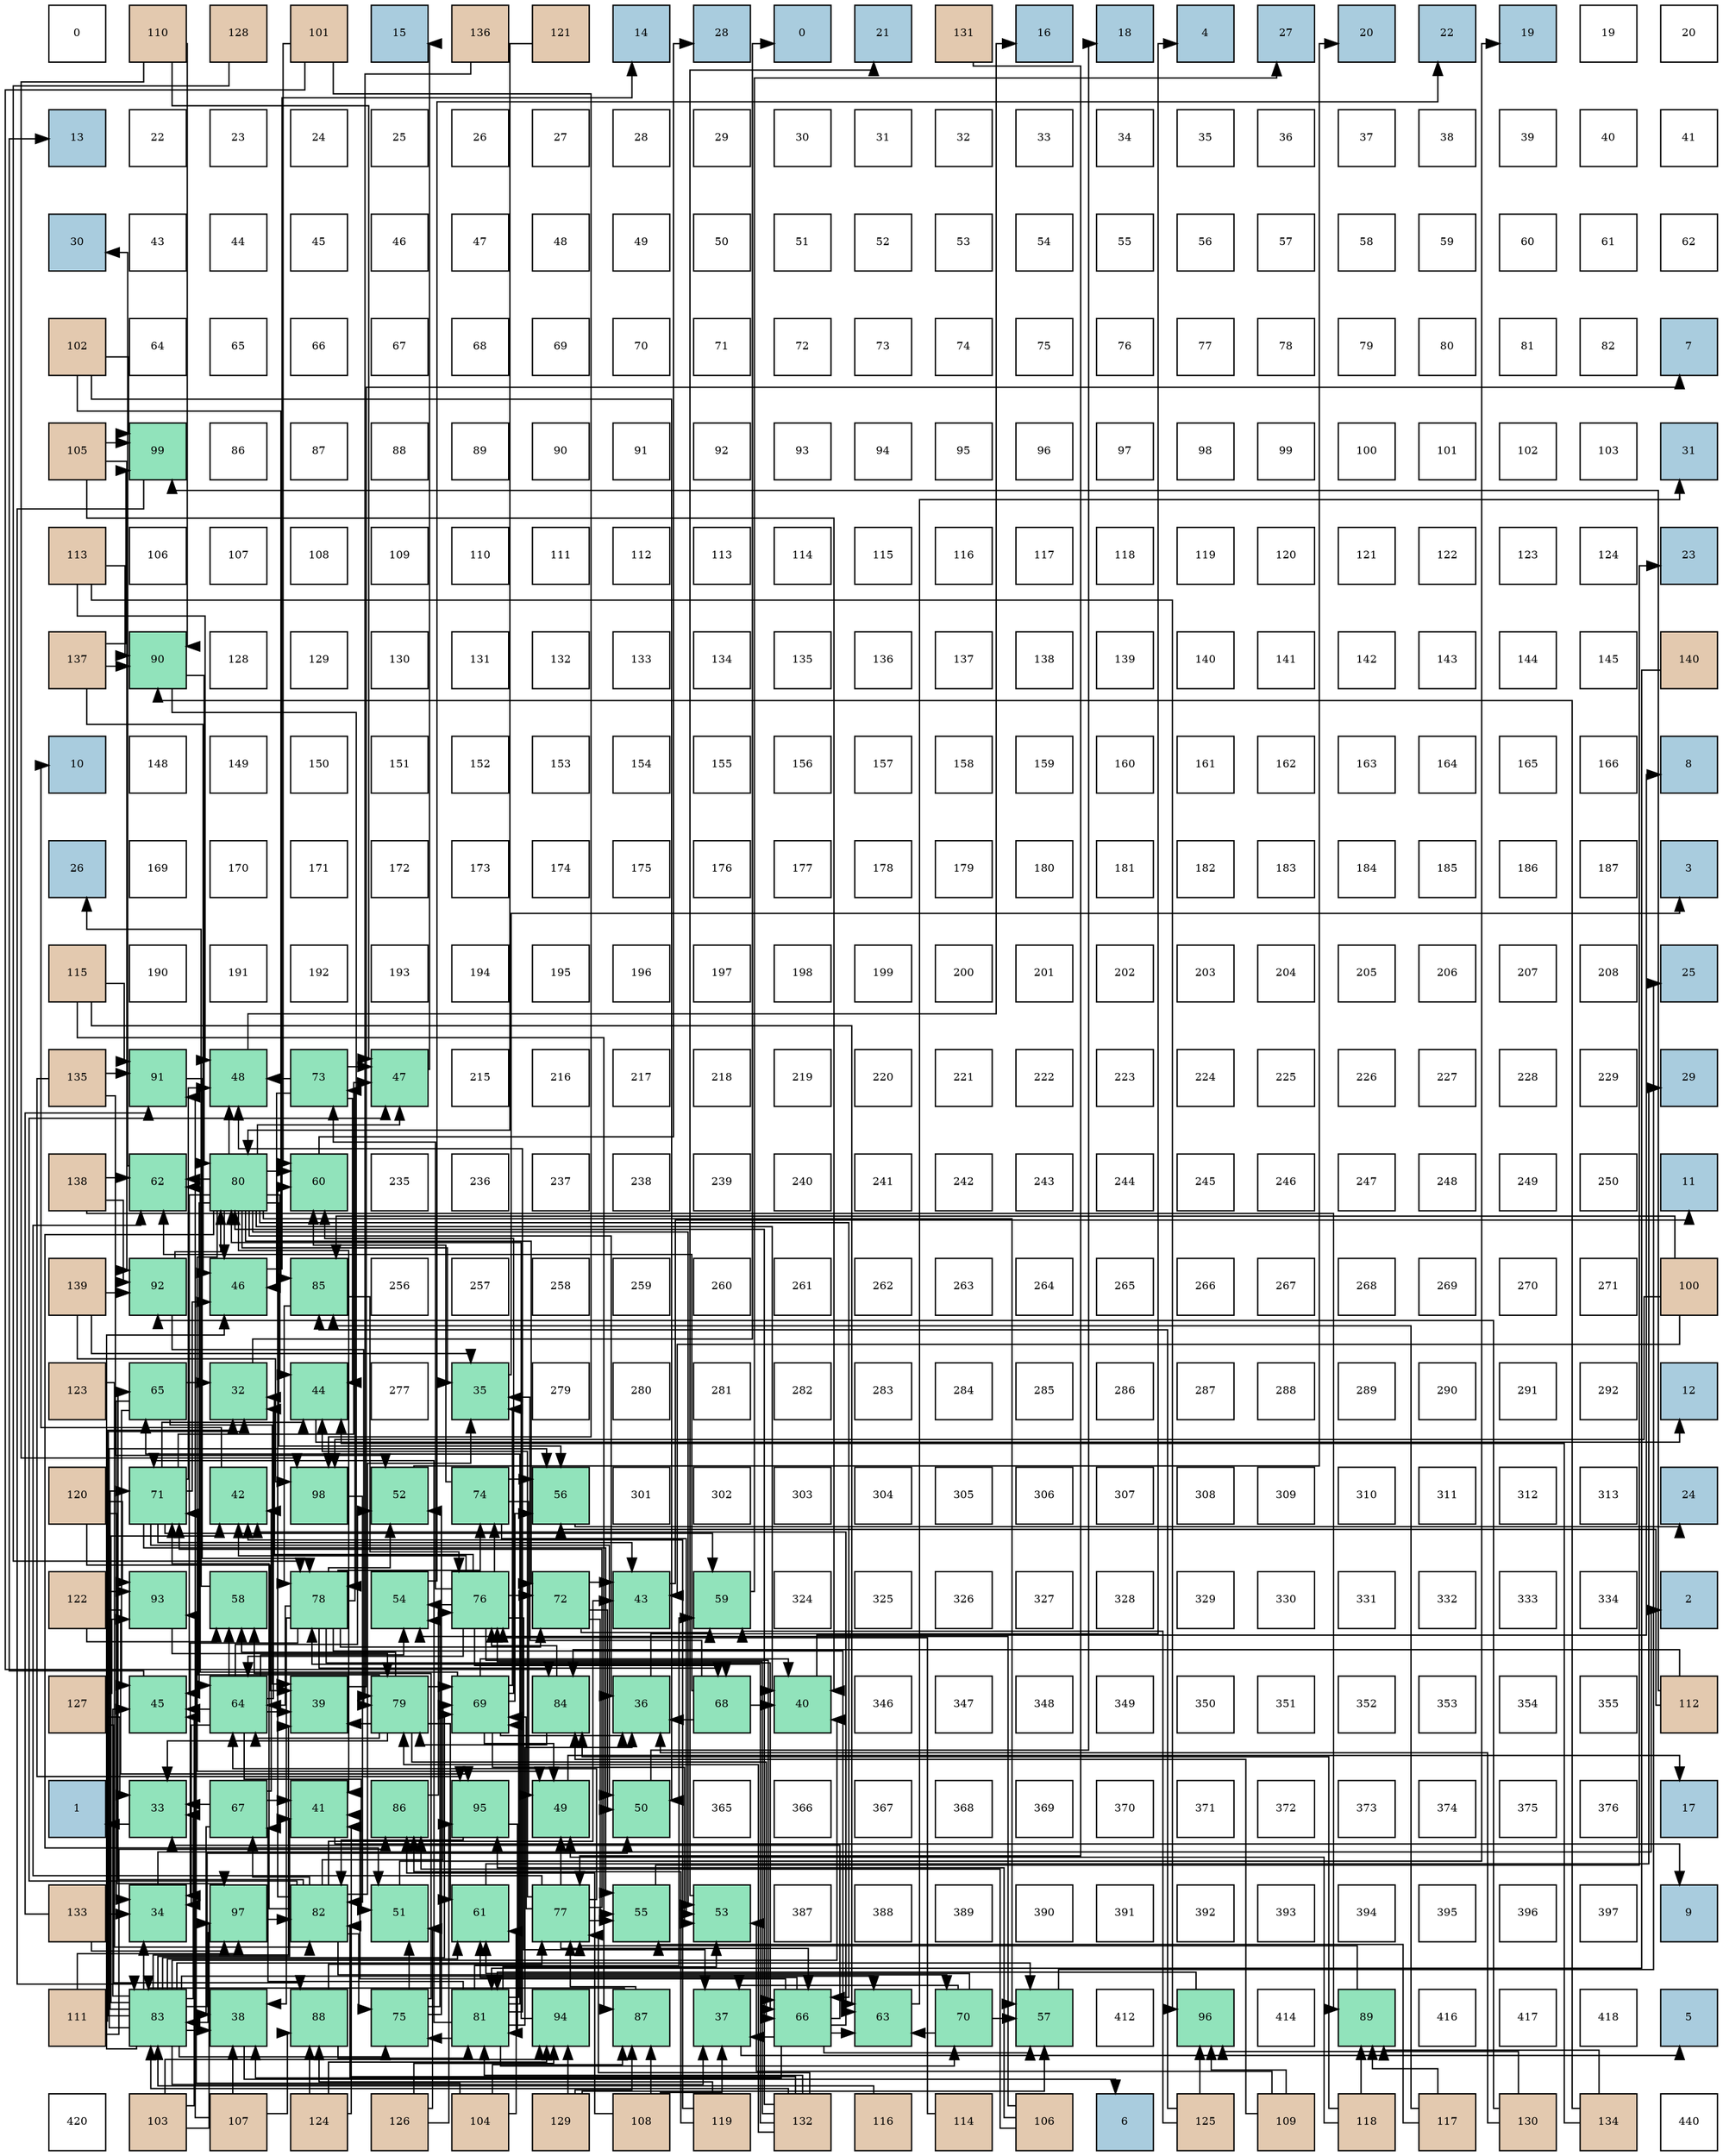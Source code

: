 digraph layout{
 rankdir=TB;
 splines=ortho;
 node [style=filled shape=square fixedsize=true width=0.6];
0[label="0", fontsize=8, fillcolor="#ffffff"];
1[label="110", fontsize=8, fillcolor="#e3c9af"];
2[label="128", fontsize=8, fillcolor="#e3c9af"];
3[label="101", fontsize=8, fillcolor="#e3c9af"];
4[label="15", fontsize=8, fillcolor="#a9ccde"];
5[label="136", fontsize=8, fillcolor="#e3c9af"];
6[label="121", fontsize=8, fillcolor="#e3c9af"];
7[label="14", fontsize=8, fillcolor="#a9ccde"];
8[label="28", fontsize=8, fillcolor="#a9ccde"];
9[label="0", fontsize=8, fillcolor="#a9ccde"];
10[label="21", fontsize=8, fillcolor="#a9ccde"];
11[label="131", fontsize=8, fillcolor="#e3c9af"];
12[label="16", fontsize=8, fillcolor="#a9ccde"];
13[label="18", fontsize=8, fillcolor="#a9ccde"];
14[label="4", fontsize=8, fillcolor="#a9ccde"];
15[label="27", fontsize=8, fillcolor="#a9ccde"];
16[label="20", fontsize=8, fillcolor="#a9ccde"];
17[label="22", fontsize=8, fillcolor="#a9ccde"];
18[label="19", fontsize=8, fillcolor="#a9ccde"];
19[label="19", fontsize=8, fillcolor="#ffffff"];
20[label="20", fontsize=8, fillcolor="#ffffff"];
21[label="13", fontsize=8, fillcolor="#a9ccde"];
22[label="22", fontsize=8, fillcolor="#ffffff"];
23[label="23", fontsize=8, fillcolor="#ffffff"];
24[label="24", fontsize=8, fillcolor="#ffffff"];
25[label="25", fontsize=8, fillcolor="#ffffff"];
26[label="26", fontsize=8, fillcolor="#ffffff"];
27[label="27", fontsize=8, fillcolor="#ffffff"];
28[label="28", fontsize=8, fillcolor="#ffffff"];
29[label="29", fontsize=8, fillcolor="#ffffff"];
30[label="30", fontsize=8, fillcolor="#ffffff"];
31[label="31", fontsize=8, fillcolor="#ffffff"];
32[label="32", fontsize=8, fillcolor="#ffffff"];
33[label="33", fontsize=8, fillcolor="#ffffff"];
34[label="34", fontsize=8, fillcolor="#ffffff"];
35[label="35", fontsize=8, fillcolor="#ffffff"];
36[label="36", fontsize=8, fillcolor="#ffffff"];
37[label="37", fontsize=8, fillcolor="#ffffff"];
38[label="38", fontsize=8, fillcolor="#ffffff"];
39[label="39", fontsize=8, fillcolor="#ffffff"];
40[label="40", fontsize=8, fillcolor="#ffffff"];
41[label="41", fontsize=8, fillcolor="#ffffff"];
42[label="30", fontsize=8, fillcolor="#a9ccde"];
43[label="43", fontsize=8, fillcolor="#ffffff"];
44[label="44", fontsize=8, fillcolor="#ffffff"];
45[label="45", fontsize=8, fillcolor="#ffffff"];
46[label="46", fontsize=8, fillcolor="#ffffff"];
47[label="47", fontsize=8, fillcolor="#ffffff"];
48[label="48", fontsize=8, fillcolor="#ffffff"];
49[label="49", fontsize=8, fillcolor="#ffffff"];
50[label="50", fontsize=8, fillcolor="#ffffff"];
51[label="51", fontsize=8, fillcolor="#ffffff"];
52[label="52", fontsize=8, fillcolor="#ffffff"];
53[label="53", fontsize=8, fillcolor="#ffffff"];
54[label="54", fontsize=8, fillcolor="#ffffff"];
55[label="55", fontsize=8, fillcolor="#ffffff"];
56[label="56", fontsize=8, fillcolor="#ffffff"];
57[label="57", fontsize=8, fillcolor="#ffffff"];
58[label="58", fontsize=8, fillcolor="#ffffff"];
59[label="59", fontsize=8, fillcolor="#ffffff"];
60[label="60", fontsize=8, fillcolor="#ffffff"];
61[label="61", fontsize=8, fillcolor="#ffffff"];
62[label="62", fontsize=8, fillcolor="#ffffff"];
63[label="102", fontsize=8, fillcolor="#e3c9af"];
64[label="64", fontsize=8, fillcolor="#ffffff"];
65[label="65", fontsize=8, fillcolor="#ffffff"];
66[label="66", fontsize=8, fillcolor="#ffffff"];
67[label="67", fontsize=8, fillcolor="#ffffff"];
68[label="68", fontsize=8, fillcolor="#ffffff"];
69[label="69", fontsize=8, fillcolor="#ffffff"];
70[label="70", fontsize=8, fillcolor="#ffffff"];
71[label="71", fontsize=8, fillcolor="#ffffff"];
72[label="72", fontsize=8, fillcolor="#ffffff"];
73[label="73", fontsize=8, fillcolor="#ffffff"];
74[label="74", fontsize=8, fillcolor="#ffffff"];
75[label="75", fontsize=8, fillcolor="#ffffff"];
76[label="76", fontsize=8, fillcolor="#ffffff"];
77[label="77", fontsize=8, fillcolor="#ffffff"];
78[label="78", fontsize=8, fillcolor="#ffffff"];
79[label="79", fontsize=8, fillcolor="#ffffff"];
80[label="80", fontsize=8, fillcolor="#ffffff"];
81[label="81", fontsize=8, fillcolor="#ffffff"];
82[label="82", fontsize=8, fillcolor="#ffffff"];
83[label="7", fontsize=8, fillcolor="#a9ccde"];
84[label="105", fontsize=8, fillcolor="#e3c9af"];
85[label="99", fontsize=8, fillcolor="#91e3bb"];
86[label="86", fontsize=8, fillcolor="#ffffff"];
87[label="87", fontsize=8, fillcolor="#ffffff"];
88[label="88", fontsize=8, fillcolor="#ffffff"];
89[label="89", fontsize=8, fillcolor="#ffffff"];
90[label="90", fontsize=8, fillcolor="#ffffff"];
91[label="91", fontsize=8, fillcolor="#ffffff"];
92[label="92", fontsize=8, fillcolor="#ffffff"];
93[label="93", fontsize=8, fillcolor="#ffffff"];
94[label="94", fontsize=8, fillcolor="#ffffff"];
95[label="95", fontsize=8, fillcolor="#ffffff"];
96[label="96", fontsize=8, fillcolor="#ffffff"];
97[label="97", fontsize=8, fillcolor="#ffffff"];
98[label="98", fontsize=8, fillcolor="#ffffff"];
99[label="99", fontsize=8, fillcolor="#ffffff"];
100[label="100", fontsize=8, fillcolor="#ffffff"];
101[label="101", fontsize=8, fillcolor="#ffffff"];
102[label="102", fontsize=8, fillcolor="#ffffff"];
103[label="103", fontsize=8, fillcolor="#ffffff"];
104[label="31", fontsize=8, fillcolor="#a9ccde"];
105[label="113", fontsize=8, fillcolor="#e3c9af"];
106[label="106", fontsize=8, fillcolor="#ffffff"];
107[label="107", fontsize=8, fillcolor="#ffffff"];
108[label="108", fontsize=8, fillcolor="#ffffff"];
109[label="109", fontsize=8, fillcolor="#ffffff"];
110[label="110", fontsize=8, fillcolor="#ffffff"];
111[label="111", fontsize=8, fillcolor="#ffffff"];
112[label="112", fontsize=8, fillcolor="#ffffff"];
113[label="113", fontsize=8, fillcolor="#ffffff"];
114[label="114", fontsize=8, fillcolor="#ffffff"];
115[label="115", fontsize=8, fillcolor="#ffffff"];
116[label="116", fontsize=8, fillcolor="#ffffff"];
117[label="117", fontsize=8, fillcolor="#ffffff"];
118[label="118", fontsize=8, fillcolor="#ffffff"];
119[label="119", fontsize=8, fillcolor="#ffffff"];
120[label="120", fontsize=8, fillcolor="#ffffff"];
121[label="121", fontsize=8, fillcolor="#ffffff"];
122[label="122", fontsize=8, fillcolor="#ffffff"];
123[label="123", fontsize=8, fillcolor="#ffffff"];
124[label="124", fontsize=8, fillcolor="#ffffff"];
125[label="23", fontsize=8, fillcolor="#a9ccde"];
126[label="137", fontsize=8, fillcolor="#e3c9af"];
127[label="90", fontsize=8, fillcolor="#91e3bb"];
128[label="128", fontsize=8, fillcolor="#ffffff"];
129[label="129", fontsize=8, fillcolor="#ffffff"];
130[label="130", fontsize=8, fillcolor="#ffffff"];
131[label="131", fontsize=8, fillcolor="#ffffff"];
132[label="132", fontsize=8, fillcolor="#ffffff"];
133[label="133", fontsize=8, fillcolor="#ffffff"];
134[label="134", fontsize=8, fillcolor="#ffffff"];
135[label="135", fontsize=8, fillcolor="#ffffff"];
136[label="136", fontsize=8, fillcolor="#ffffff"];
137[label="137", fontsize=8, fillcolor="#ffffff"];
138[label="138", fontsize=8, fillcolor="#ffffff"];
139[label="139", fontsize=8, fillcolor="#ffffff"];
140[label="140", fontsize=8, fillcolor="#ffffff"];
141[label="141", fontsize=8, fillcolor="#ffffff"];
142[label="142", fontsize=8, fillcolor="#ffffff"];
143[label="143", fontsize=8, fillcolor="#ffffff"];
144[label="144", fontsize=8, fillcolor="#ffffff"];
145[label="145", fontsize=8, fillcolor="#ffffff"];
146[label="140", fontsize=8, fillcolor="#e3c9af"];
147[label="10", fontsize=8, fillcolor="#a9ccde"];
148[label="148", fontsize=8, fillcolor="#ffffff"];
149[label="149", fontsize=8, fillcolor="#ffffff"];
150[label="150", fontsize=8, fillcolor="#ffffff"];
151[label="151", fontsize=8, fillcolor="#ffffff"];
152[label="152", fontsize=8, fillcolor="#ffffff"];
153[label="153", fontsize=8, fillcolor="#ffffff"];
154[label="154", fontsize=8, fillcolor="#ffffff"];
155[label="155", fontsize=8, fillcolor="#ffffff"];
156[label="156", fontsize=8, fillcolor="#ffffff"];
157[label="157", fontsize=8, fillcolor="#ffffff"];
158[label="158", fontsize=8, fillcolor="#ffffff"];
159[label="159", fontsize=8, fillcolor="#ffffff"];
160[label="160", fontsize=8, fillcolor="#ffffff"];
161[label="161", fontsize=8, fillcolor="#ffffff"];
162[label="162", fontsize=8, fillcolor="#ffffff"];
163[label="163", fontsize=8, fillcolor="#ffffff"];
164[label="164", fontsize=8, fillcolor="#ffffff"];
165[label="165", fontsize=8, fillcolor="#ffffff"];
166[label="166", fontsize=8, fillcolor="#ffffff"];
167[label="8", fontsize=8, fillcolor="#a9ccde"];
168[label="26", fontsize=8, fillcolor="#a9ccde"];
169[label="169", fontsize=8, fillcolor="#ffffff"];
170[label="170", fontsize=8, fillcolor="#ffffff"];
171[label="171", fontsize=8, fillcolor="#ffffff"];
172[label="172", fontsize=8, fillcolor="#ffffff"];
173[label="173", fontsize=8, fillcolor="#ffffff"];
174[label="174", fontsize=8, fillcolor="#ffffff"];
175[label="175", fontsize=8, fillcolor="#ffffff"];
176[label="176", fontsize=8, fillcolor="#ffffff"];
177[label="177", fontsize=8, fillcolor="#ffffff"];
178[label="178", fontsize=8, fillcolor="#ffffff"];
179[label="179", fontsize=8, fillcolor="#ffffff"];
180[label="180", fontsize=8, fillcolor="#ffffff"];
181[label="181", fontsize=8, fillcolor="#ffffff"];
182[label="182", fontsize=8, fillcolor="#ffffff"];
183[label="183", fontsize=8, fillcolor="#ffffff"];
184[label="184", fontsize=8, fillcolor="#ffffff"];
185[label="185", fontsize=8, fillcolor="#ffffff"];
186[label="186", fontsize=8, fillcolor="#ffffff"];
187[label="187", fontsize=8, fillcolor="#ffffff"];
188[label="3", fontsize=8, fillcolor="#a9ccde"];
189[label="115", fontsize=8, fillcolor="#e3c9af"];
190[label="190", fontsize=8, fillcolor="#ffffff"];
191[label="191", fontsize=8, fillcolor="#ffffff"];
192[label="192", fontsize=8, fillcolor="#ffffff"];
193[label="193", fontsize=8, fillcolor="#ffffff"];
194[label="194", fontsize=8, fillcolor="#ffffff"];
195[label="195", fontsize=8, fillcolor="#ffffff"];
196[label="196", fontsize=8, fillcolor="#ffffff"];
197[label="197", fontsize=8, fillcolor="#ffffff"];
198[label="198", fontsize=8, fillcolor="#ffffff"];
199[label="199", fontsize=8, fillcolor="#ffffff"];
200[label="200", fontsize=8, fillcolor="#ffffff"];
201[label="201", fontsize=8, fillcolor="#ffffff"];
202[label="202", fontsize=8, fillcolor="#ffffff"];
203[label="203", fontsize=8, fillcolor="#ffffff"];
204[label="204", fontsize=8, fillcolor="#ffffff"];
205[label="205", fontsize=8, fillcolor="#ffffff"];
206[label="206", fontsize=8, fillcolor="#ffffff"];
207[label="207", fontsize=8, fillcolor="#ffffff"];
208[label="208", fontsize=8, fillcolor="#ffffff"];
209[label="25", fontsize=8, fillcolor="#a9ccde"];
210[label="135", fontsize=8, fillcolor="#e3c9af"];
211[label="91", fontsize=8, fillcolor="#91e3bb"];
212[label="48", fontsize=8, fillcolor="#91e3bb"];
213[label="73", fontsize=8, fillcolor="#91e3bb"];
214[label="47", fontsize=8, fillcolor="#91e3bb"];
215[label="215", fontsize=8, fillcolor="#ffffff"];
216[label="216", fontsize=8, fillcolor="#ffffff"];
217[label="217", fontsize=8, fillcolor="#ffffff"];
218[label="218", fontsize=8, fillcolor="#ffffff"];
219[label="219", fontsize=8, fillcolor="#ffffff"];
220[label="220", fontsize=8, fillcolor="#ffffff"];
221[label="221", fontsize=8, fillcolor="#ffffff"];
222[label="222", fontsize=8, fillcolor="#ffffff"];
223[label="223", fontsize=8, fillcolor="#ffffff"];
224[label="224", fontsize=8, fillcolor="#ffffff"];
225[label="225", fontsize=8, fillcolor="#ffffff"];
226[label="226", fontsize=8, fillcolor="#ffffff"];
227[label="227", fontsize=8, fillcolor="#ffffff"];
228[label="228", fontsize=8, fillcolor="#ffffff"];
229[label="229", fontsize=8, fillcolor="#ffffff"];
230[label="29", fontsize=8, fillcolor="#a9ccde"];
231[label="138", fontsize=8, fillcolor="#e3c9af"];
232[label="62", fontsize=8, fillcolor="#91e3bb"];
233[label="80", fontsize=8, fillcolor="#91e3bb"];
234[label="60", fontsize=8, fillcolor="#91e3bb"];
235[label="235", fontsize=8, fillcolor="#ffffff"];
236[label="236", fontsize=8, fillcolor="#ffffff"];
237[label="237", fontsize=8, fillcolor="#ffffff"];
238[label="238", fontsize=8, fillcolor="#ffffff"];
239[label="239", fontsize=8, fillcolor="#ffffff"];
240[label="240", fontsize=8, fillcolor="#ffffff"];
241[label="241", fontsize=8, fillcolor="#ffffff"];
242[label="242", fontsize=8, fillcolor="#ffffff"];
243[label="243", fontsize=8, fillcolor="#ffffff"];
244[label="244", fontsize=8, fillcolor="#ffffff"];
245[label="245", fontsize=8, fillcolor="#ffffff"];
246[label="246", fontsize=8, fillcolor="#ffffff"];
247[label="247", fontsize=8, fillcolor="#ffffff"];
248[label="248", fontsize=8, fillcolor="#ffffff"];
249[label="249", fontsize=8, fillcolor="#ffffff"];
250[label="250", fontsize=8, fillcolor="#ffffff"];
251[label="11", fontsize=8, fillcolor="#a9ccde"];
252[label="139", fontsize=8, fillcolor="#e3c9af"];
253[label="92", fontsize=8, fillcolor="#91e3bb"];
254[label="46", fontsize=8, fillcolor="#91e3bb"];
255[label="85", fontsize=8, fillcolor="#91e3bb"];
256[label="256", fontsize=8, fillcolor="#ffffff"];
257[label="257", fontsize=8, fillcolor="#ffffff"];
258[label="258", fontsize=8, fillcolor="#ffffff"];
259[label="259", fontsize=8, fillcolor="#ffffff"];
260[label="260", fontsize=8, fillcolor="#ffffff"];
261[label="261", fontsize=8, fillcolor="#ffffff"];
262[label="262", fontsize=8, fillcolor="#ffffff"];
263[label="263", fontsize=8, fillcolor="#ffffff"];
264[label="264", fontsize=8, fillcolor="#ffffff"];
265[label="265", fontsize=8, fillcolor="#ffffff"];
266[label="266", fontsize=8, fillcolor="#ffffff"];
267[label="267", fontsize=8, fillcolor="#ffffff"];
268[label="268", fontsize=8, fillcolor="#ffffff"];
269[label="269", fontsize=8, fillcolor="#ffffff"];
270[label="270", fontsize=8, fillcolor="#ffffff"];
271[label="271", fontsize=8, fillcolor="#ffffff"];
272[label="100", fontsize=8, fillcolor="#e3c9af"];
273[label="123", fontsize=8, fillcolor="#e3c9af"];
274[label="65", fontsize=8, fillcolor="#91e3bb"];
275[label="32", fontsize=8, fillcolor="#91e3bb"];
276[label="44", fontsize=8, fillcolor="#91e3bb"];
277[label="277", fontsize=8, fillcolor="#ffffff"];
278[label="35", fontsize=8, fillcolor="#91e3bb"];
279[label="279", fontsize=8, fillcolor="#ffffff"];
280[label="280", fontsize=8, fillcolor="#ffffff"];
281[label="281", fontsize=8, fillcolor="#ffffff"];
282[label="282", fontsize=8, fillcolor="#ffffff"];
283[label="283", fontsize=8, fillcolor="#ffffff"];
284[label="284", fontsize=8, fillcolor="#ffffff"];
285[label="285", fontsize=8, fillcolor="#ffffff"];
286[label="286", fontsize=8, fillcolor="#ffffff"];
287[label="287", fontsize=8, fillcolor="#ffffff"];
288[label="288", fontsize=8, fillcolor="#ffffff"];
289[label="289", fontsize=8, fillcolor="#ffffff"];
290[label="290", fontsize=8, fillcolor="#ffffff"];
291[label="291", fontsize=8, fillcolor="#ffffff"];
292[label="292", fontsize=8, fillcolor="#ffffff"];
293[label="12", fontsize=8, fillcolor="#a9ccde"];
294[label="120", fontsize=8, fillcolor="#e3c9af"];
295[label="71", fontsize=8, fillcolor="#91e3bb"];
296[label="42", fontsize=8, fillcolor="#91e3bb"];
297[label="98", fontsize=8, fillcolor="#91e3bb"];
298[label="52", fontsize=8, fillcolor="#91e3bb"];
299[label="74", fontsize=8, fillcolor="#91e3bb"];
300[label="56", fontsize=8, fillcolor="#91e3bb"];
301[label="301", fontsize=8, fillcolor="#ffffff"];
302[label="302", fontsize=8, fillcolor="#ffffff"];
303[label="303", fontsize=8, fillcolor="#ffffff"];
304[label="304", fontsize=8, fillcolor="#ffffff"];
305[label="305", fontsize=8, fillcolor="#ffffff"];
306[label="306", fontsize=8, fillcolor="#ffffff"];
307[label="307", fontsize=8, fillcolor="#ffffff"];
308[label="308", fontsize=8, fillcolor="#ffffff"];
309[label="309", fontsize=8, fillcolor="#ffffff"];
310[label="310", fontsize=8, fillcolor="#ffffff"];
311[label="311", fontsize=8, fillcolor="#ffffff"];
312[label="312", fontsize=8, fillcolor="#ffffff"];
313[label="313", fontsize=8, fillcolor="#ffffff"];
314[label="24", fontsize=8, fillcolor="#a9ccde"];
315[label="122", fontsize=8, fillcolor="#e3c9af"];
316[label="93", fontsize=8, fillcolor="#91e3bb"];
317[label="58", fontsize=8, fillcolor="#91e3bb"];
318[label="78", fontsize=8, fillcolor="#91e3bb"];
319[label="54", fontsize=8, fillcolor="#91e3bb"];
320[label="76", fontsize=8, fillcolor="#91e3bb"];
321[label="72", fontsize=8, fillcolor="#91e3bb"];
322[label="43", fontsize=8, fillcolor="#91e3bb"];
323[label="59", fontsize=8, fillcolor="#91e3bb"];
324[label="324", fontsize=8, fillcolor="#ffffff"];
325[label="325", fontsize=8, fillcolor="#ffffff"];
326[label="326", fontsize=8, fillcolor="#ffffff"];
327[label="327", fontsize=8, fillcolor="#ffffff"];
328[label="328", fontsize=8, fillcolor="#ffffff"];
329[label="329", fontsize=8, fillcolor="#ffffff"];
330[label="330", fontsize=8, fillcolor="#ffffff"];
331[label="331", fontsize=8, fillcolor="#ffffff"];
332[label="332", fontsize=8, fillcolor="#ffffff"];
333[label="333", fontsize=8, fillcolor="#ffffff"];
334[label="334", fontsize=8, fillcolor="#ffffff"];
335[label="2", fontsize=8, fillcolor="#a9ccde"];
336[label="127", fontsize=8, fillcolor="#e3c9af"];
337[label="45", fontsize=8, fillcolor="#91e3bb"];
338[label="64", fontsize=8, fillcolor="#91e3bb"];
339[label="39", fontsize=8, fillcolor="#91e3bb"];
340[label="79", fontsize=8, fillcolor="#91e3bb"];
341[label="69", fontsize=8, fillcolor="#91e3bb"];
342[label="84", fontsize=8, fillcolor="#91e3bb"];
343[label="36", fontsize=8, fillcolor="#91e3bb"];
344[label="68", fontsize=8, fillcolor="#91e3bb"];
345[label="40", fontsize=8, fillcolor="#91e3bb"];
346[label="346", fontsize=8, fillcolor="#ffffff"];
347[label="347", fontsize=8, fillcolor="#ffffff"];
348[label="348", fontsize=8, fillcolor="#ffffff"];
349[label="349", fontsize=8, fillcolor="#ffffff"];
350[label="350", fontsize=8, fillcolor="#ffffff"];
351[label="351", fontsize=8, fillcolor="#ffffff"];
352[label="352", fontsize=8, fillcolor="#ffffff"];
353[label="353", fontsize=8, fillcolor="#ffffff"];
354[label="354", fontsize=8, fillcolor="#ffffff"];
355[label="355", fontsize=8, fillcolor="#ffffff"];
356[label="112", fontsize=8, fillcolor="#e3c9af"];
357[label="1", fontsize=8, fillcolor="#a9ccde"];
358[label="33", fontsize=8, fillcolor="#91e3bb"];
359[label="67", fontsize=8, fillcolor="#91e3bb"];
360[label="41", fontsize=8, fillcolor="#91e3bb"];
361[label="86", fontsize=8, fillcolor="#91e3bb"];
362[label="95", fontsize=8, fillcolor="#91e3bb"];
363[label="49", fontsize=8, fillcolor="#91e3bb"];
364[label="50", fontsize=8, fillcolor="#91e3bb"];
365[label="365", fontsize=8, fillcolor="#ffffff"];
366[label="366", fontsize=8, fillcolor="#ffffff"];
367[label="367", fontsize=8, fillcolor="#ffffff"];
368[label="368", fontsize=8, fillcolor="#ffffff"];
369[label="369", fontsize=8, fillcolor="#ffffff"];
370[label="370", fontsize=8, fillcolor="#ffffff"];
371[label="371", fontsize=8, fillcolor="#ffffff"];
372[label="372", fontsize=8, fillcolor="#ffffff"];
373[label="373", fontsize=8, fillcolor="#ffffff"];
374[label="374", fontsize=8, fillcolor="#ffffff"];
375[label="375", fontsize=8, fillcolor="#ffffff"];
376[label="376", fontsize=8, fillcolor="#ffffff"];
377[label="17", fontsize=8, fillcolor="#a9ccde"];
378[label="133", fontsize=8, fillcolor="#e3c9af"];
379[label="34", fontsize=8, fillcolor="#91e3bb"];
380[label="97", fontsize=8, fillcolor="#91e3bb"];
381[label="82", fontsize=8, fillcolor="#91e3bb"];
382[label="51", fontsize=8, fillcolor="#91e3bb"];
383[label="61", fontsize=8, fillcolor="#91e3bb"];
384[label="77", fontsize=8, fillcolor="#91e3bb"];
385[label="55", fontsize=8, fillcolor="#91e3bb"];
386[label="53", fontsize=8, fillcolor="#91e3bb"];
387[label="387", fontsize=8, fillcolor="#ffffff"];
388[label="388", fontsize=8, fillcolor="#ffffff"];
389[label="389", fontsize=8, fillcolor="#ffffff"];
390[label="390", fontsize=8, fillcolor="#ffffff"];
391[label="391", fontsize=8, fillcolor="#ffffff"];
392[label="392", fontsize=8, fillcolor="#ffffff"];
393[label="393", fontsize=8, fillcolor="#ffffff"];
394[label="394", fontsize=8, fillcolor="#ffffff"];
395[label="395", fontsize=8, fillcolor="#ffffff"];
396[label="396", fontsize=8, fillcolor="#ffffff"];
397[label="397", fontsize=8, fillcolor="#ffffff"];
398[label="9", fontsize=8, fillcolor="#a9ccde"];
399[label="111", fontsize=8, fillcolor="#e3c9af"];
400[label="83", fontsize=8, fillcolor="#91e3bb"];
401[label="38", fontsize=8, fillcolor="#91e3bb"];
402[label="88", fontsize=8, fillcolor="#91e3bb"];
403[label="75", fontsize=8, fillcolor="#91e3bb"];
404[label="81", fontsize=8, fillcolor="#91e3bb"];
405[label="94", fontsize=8, fillcolor="#91e3bb"];
406[label="87", fontsize=8, fillcolor="#91e3bb"];
407[label="37", fontsize=8, fillcolor="#91e3bb"];
408[label="66", fontsize=8, fillcolor="#91e3bb"];
409[label="63", fontsize=8, fillcolor="#91e3bb"];
410[label="70", fontsize=8, fillcolor="#91e3bb"];
411[label="57", fontsize=8, fillcolor="#91e3bb"];
412[label="412", fontsize=8, fillcolor="#ffffff"];
413[label="96", fontsize=8, fillcolor="#91e3bb"];
414[label="414", fontsize=8, fillcolor="#ffffff"];
415[label="89", fontsize=8, fillcolor="#91e3bb"];
416[label="416", fontsize=8, fillcolor="#ffffff"];
417[label="417", fontsize=8, fillcolor="#ffffff"];
418[label="418", fontsize=8, fillcolor="#ffffff"];
419[label="5", fontsize=8, fillcolor="#a9ccde"];
420[label="420", fontsize=8, fillcolor="#ffffff"];
421[label="103", fontsize=8, fillcolor="#e3c9af"];
422[label="107", fontsize=8, fillcolor="#e3c9af"];
423[label="124", fontsize=8, fillcolor="#e3c9af"];
424[label="126", fontsize=8, fillcolor="#e3c9af"];
425[label="104", fontsize=8, fillcolor="#e3c9af"];
426[label="129", fontsize=8, fillcolor="#e3c9af"];
427[label="108", fontsize=8, fillcolor="#e3c9af"];
428[label="119", fontsize=8, fillcolor="#e3c9af"];
429[label="132", fontsize=8, fillcolor="#e3c9af"];
430[label="116", fontsize=8, fillcolor="#e3c9af"];
431[label="114", fontsize=8, fillcolor="#e3c9af"];
432[label="106", fontsize=8, fillcolor="#e3c9af"];
433[label="6", fontsize=8, fillcolor="#a9ccde"];
434[label="125", fontsize=8, fillcolor="#e3c9af"];
435[label="109", fontsize=8, fillcolor="#e3c9af"];
436[label="118", fontsize=8, fillcolor="#e3c9af"];
437[label="117", fontsize=8, fillcolor="#e3c9af"];
438[label="130", fontsize=8, fillcolor="#e3c9af"];
439[label="134", fontsize=8, fillcolor="#e3c9af"];
440[label="440", fontsize=8, fillcolor="#ffffff"];
edge [constraint=false, style=vis];275 -> 9;
358 -> 357;
379 -> 335;
278 -> 188;
343 -> 14;
407 -> 419;
401 -> 433;
339 -> 83;
345 -> 167;
360 -> 398;
296 -> 147;
322 -> 251;
276 -> 293;
337 -> 21;
254 -> 7;
214 -> 4;
212 -> 12;
363 -> 377;
364 -> 13;
382 -> 18;
298 -> 16;
386 -> 10;
319 -> 17;
385 -> 125;
300 -> 314;
411 -> 209;
317 -> 168;
323 -> 15;
234 -> 8;
383 -> 230;
232 -> 42;
409 -> 104;
338 -> 275;
338 -> 379;
338 -> 339;
338 -> 337;
338 -> 382;
338 -> 298;
338 -> 319;
338 -> 317;
274 -> 275;
274 -> 379;
274 -> 339;
274 -> 337;
408 -> 358;
408 -> 407;
408 -> 401;
408 -> 360;
408 -> 296;
408 -> 411;
408 -> 383;
408 -> 409;
359 -> 358;
359 -> 401;
359 -> 360;
359 -> 296;
344 -> 278;
344 -> 343;
344 -> 345;
344 -> 232;
341 -> 278;
341 -> 343;
341 -> 345;
341 -> 363;
341 -> 386;
341 -> 300;
341 -> 234;
341 -> 232;
410 -> 407;
410 -> 411;
410 -> 383;
410 -> 409;
295 -> 322;
295 -> 276;
295 -> 254;
295 -> 214;
295 -> 212;
295 -> 364;
295 -> 385;
295 -> 323;
321 -> 322;
321 -> 364;
321 -> 385;
321 -> 323;
213 -> 276;
213 -> 254;
213 -> 214;
213 -> 212;
299 -> 363;
299 -> 386;
299 -> 300;
299 -> 234;
403 -> 382;
403 -> 298;
403 -> 319;
403 -> 317;
320 -> 275;
320 -> 407;
320 -> 296;
320 -> 319;
320 -> 338;
320 -> 408;
320 -> 344;
320 -> 321;
320 -> 213;
320 -> 299;
384 -> 276;
384 -> 363;
384 -> 385;
384 -> 232;
384 -> 338;
384 -> 408;
384 -> 341;
384 -> 295;
318 -> 379;
318 -> 401;
318 -> 298;
318 -> 409;
318 -> 338;
318 -> 408;
318 -> 344;
318 -> 321;
318 -> 213;
318 -> 299;
340 -> 358;
340 -> 339;
340 -> 317;
340 -> 383;
340 -> 338;
340 -> 408;
340 -> 341;
340 -> 295;
233 -> 278;
233 -> 343;
233 -> 345;
233 -> 360;
233 -> 276;
233 -> 337;
233 -> 254;
233 -> 214;
233 -> 212;
233 -> 363;
233 -> 382;
233 -> 386;
233 -> 300;
233 -> 411;
233 -> 234;
233 -> 232;
233 -> 338;
233 -> 408;
233 -> 321;
404 -> 343;
404 -> 212;
404 -> 386;
404 -> 323;
404 -> 274;
404 -> 359;
404 -> 341;
404 -> 410;
404 -> 295;
404 -> 403;
381 -> 278;
381 -> 322;
381 -> 214;
381 -> 234;
381 -> 274;
381 -> 359;
381 -> 341;
381 -> 410;
381 -> 295;
381 -> 403;
400 -> 275;
400 -> 358;
400 -> 379;
400 -> 407;
400 -> 401;
400 -> 339;
400 -> 345;
400 -> 360;
400 -> 296;
400 -> 337;
400 -> 254;
400 -> 364;
400 -> 300;
400 -> 411;
400 -> 383;
400 -> 409;
400 -> 341;
400 -> 295;
400 -> 403;
342 -> 320;
342 -> 340;
255 -> 320;
255 -> 318;
361 -> 320;
406 -> 384;
406 -> 400;
402 -> 384;
402 -> 404;
415 -> 384;
127 -> 318;
127 -> 233;
211 -> 318;
253 -> 340;
253 -> 233;
316 -> 340;
405 -> 233;
362 -> 404;
362 -> 381;
413 -> 404;
380 -> 381;
380 -> 400;
297 -> 381;
85 -> 400;
272 -> 322;
272 -> 255;
272 -> 297;
3 -> 234;
3 -> 342;
3 -> 297;
63 -> 364;
63 -> 255;
63 -> 85;
421 -> 337;
421 -> 405;
421 -> 380;
425 -> 383;
425 -> 406;
425 -> 316;
84 -> 345;
84 -> 253;
84 -> 85;
432 -> 319;
432 -> 361;
432 -> 362;
422 -> 401;
422 -> 402;
422 -> 211;
427 -> 407;
427 -> 361;
427 -> 406;
435 -> 386;
435 -> 342;
435 -> 413;
1 -> 214;
1 -> 127;
1 -> 297;
399 -> 275;
399 -> 361;
399 -> 380;
356 -> 300;
356 -> 342;
356 -> 85;
105 -> 212;
105 -> 127;
105 -> 413;
431 -> 320;
189 -> 409;
189 -> 406;
189 -> 211;
430 -> 400;
437 -> 385;
437 -> 255;
437 -> 415;
436 -> 363;
436 -> 342;
436 -> 415;
428 -> 296;
428 -> 361;
428 -> 402;
294 -> 339;
294 -> 316;
294 -> 380;
6 -> 233;
315 -> 317;
315 -> 316;
315 -> 362;
273 -> 381;
423 -> 360;
423 -> 402;
423 -> 405;
434 -> 323;
434 -> 255;
434 -> 413;
424 -> 382;
424 -> 405;
424 -> 362;
336 -> 358;
336 -> 402;
336 -> 316;
2 -> 318;
426 -> 411;
426 -> 406;
426 -> 405;
438 -> 343;
438 -> 253;
438 -> 413;
11 -> 384;
429 -> 320;
429 -> 384;
429 -> 318;
429 -> 340;
429 -> 233;
429 -> 404;
429 -> 381;
429 -> 400;
378 -> 379;
378 -> 211;
378 -> 380;
439 -> 276;
439 -> 415;
439 -> 127;
210 -> 298;
210 -> 211;
210 -> 362;
5 -> 340;
126 -> 254;
126 -> 127;
126 -> 85;
231 -> 232;
231 -> 415;
231 -> 253;
252 -> 278;
252 -> 253;
252 -> 297;
146 -> 404;
edge [constraint=true, style=invis];
0 -> 21 -> 42 -> 63 -> 84 -> 105 -> 126 -> 147 -> 168 -> 189 -> 210 -> 231 -> 252 -> 273 -> 294 -> 315 -> 336 -> 357 -> 378 -> 399 -> 420;
1 -> 22 -> 43 -> 64 -> 85 -> 106 -> 127 -> 148 -> 169 -> 190 -> 211 -> 232 -> 253 -> 274 -> 295 -> 316 -> 337 -> 358 -> 379 -> 400 -> 421;
2 -> 23 -> 44 -> 65 -> 86 -> 107 -> 128 -> 149 -> 170 -> 191 -> 212 -> 233 -> 254 -> 275 -> 296 -> 317 -> 338 -> 359 -> 380 -> 401 -> 422;
3 -> 24 -> 45 -> 66 -> 87 -> 108 -> 129 -> 150 -> 171 -> 192 -> 213 -> 234 -> 255 -> 276 -> 297 -> 318 -> 339 -> 360 -> 381 -> 402 -> 423;
4 -> 25 -> 46 -> 67 -> 88 -> 109 -> 130 -> 151 -> 172 -> 193 -> 214 -> 235 -> 256 -> 277 -> 298 -> 319 -> 340 -> 361 -> 382 -> 403 -> 424;
5 -> 26 -> 47 -> 68 -> 89 -> 110 -> 131 -> 152 -> 173 -> 194 -> 215 -> 236 -> 257 -> 278 -> 299 -> 320 -> 341 -> 362 -> 383 -> 404 -> 425;
6 -> 27 -> 48 -> 69 -> 90 -> 111 -> 132 -> 153 -> 174 -> 195 -> 216 -> 237 -> 258 -> 279 -> 300 -> 321 -> 342 -> 363 -> 384 -> 405 -> 426;
7 -> 28 -> 49 -> 70 -> 91 -> 112 -> 133 -> 154 -> 175 -> 196 -> 217 -> 238 -> 259 -> 280 -> 301 -> 322 -> 343 -> 364 -> 385 -> 406 -> 427;
8 -> 29 -> 50 -> 71 -> 92 -> 113 -> 134 -> 155 -> 176 -> 197 -> 218 -> 239 -> 260 -> 281 -> 302 -> 323 -> 344 -> 365 -> 386 -> 407 -> 428;
9 -> 30 -> 51 -> 72 -> 93 -> 114 -> 135 -> 156 -> 177 -> 198 -> 219 -> 240 -> 261 -> 282 -> 303 -> 324 -> 345 -> 366 -> 387 -> 408 -> 429;
10 -> 31 -> 52 -> 73 -> 94 -> 115 -> 136 -> 157 -> 178 -> 199 -> 220 -> 241 -> 262 -> 283 -> 304 -> 325 -> 346 -> 367 -> 388 -> 409 -> 430;
11 -> 32 -> 53 -> 74 -> 95 -> 116 -> 137 -> 158 -> 179 -> 200 -> 221 -> 242 -> 263 -> 284 -> 305 -> 326 -> 347 -> 368 -> 389 -> 410 -> 431;
12 -> 33 -> 54 -> 75 -> 96 -> 117 -> 138 -> 159 -> 180 -> 201 -> 222 -> 243 -> 264 -> 285 -> 306 -> 327 -> 348 -> 369 -> 390 -> 411 -> 432;
13 -> 34 -> 55 -> 76 -> 97 -> 118 -> 139 -> 160 -> 181 -> 202 -> 223 -> 244 -> 265 -> 286 -> 307 -> 328 -> 349 -> 370 -> 391 -> 412 -> 433;
14 -> 35 -> 56 -> 77 -> 98 -> 119 -> 140 -> 161 -> 182 -> 203 -> 224 -> 245 -> 266 -> 287 -> 308 -> 329 -> 350 -> 371 -> 392 -> 413 -> 434;
15 -> 36 -> 57 -> 78 -> 99 -> 120 -> 141 -> 162 -> 183 -> 204 -> 225 -> 246 -> 267 -> 288 -> 309 -> 330 -> 351 -> 372 -> 393 -> 414 -> 435;
16 -> 37 -> 58 -> 79 -> 100 -> 121 -> 142 -> 163 -> 184 -> 205 -> 226 -> 247 -> 268 -> 289 -> 310 -> 331 -> 352 -> 373 -> 394 -> 415 -> 436;
17 -> 38 -> 59 -> 80 -> 101 -> 122 -> 143 -> 164 -> 185 -> 206 -> 227 -> 248 -> 269 -> 290 -> 311 -> 332 -> 353 -> 374 -> 395 -> 416 -> 437;
18 -> 39 -> 60 -> 81 -> 102 -> 123 -> 144 -> 165 -> 186 -> 207 -> 228 -> 249 -> 270 -> 291 -> 312 -> 333 -> 354 -> 375 -> 396 -> 417 -> 438;
19 -> 40 -> 61 -> 82 -> 103 -> 124 -> 145 -> 166 -> 187 -> 208 -> 229 -> 250 -> 271 -> 292 -> 313 -> 334 -> 355 -> 376 -> 397 -> 418 -> 439;
20 -> 41 -> 62 -> 83 -> 104 -> 125 -> 146 -> 167 -> 188 -> 209 -> 230 -> 251 -> 272 -> 293 -> 314 -> 335 -> 356 -> 377 -> 398 -> 419 -> 440;
rank = same {0 -> 1 -> 2 -> 3 -> 4 -> 5 -> 6 -> 7 -> 8 -> 9 -> 10 -> 11 -> 12 -> 13 -> 14 -> 15 -> 16 -> 17 -> 18 -> 19 -> 20};
rank = same {21 -> 22 -> 23 -> 24 -> 25 -> 26 -> 27 -> 28 -> 29 -> 30 -> 31 -> 32 -> 33 -> 34 -> 35 -> 36 -> 37 -> 38 -> 39 -> 40 -> 41};
rank = same {42 -> 43 -> 44 -> 45 -> 46 -> 47 -> 48 -> 49 -> 50 -> 51 -> 52 -> 53 -> 54 -> 55 -> 56 -> 57 -> 58 -> 59 -> 60 -> 61 -> 62};
rank = same {63 -> 64 -> 65 -> 66 -> 67 -> 68 -> 69 -> 70 -> 71 -> 72 -> 73 -> 74 -> 75 -> 76 -> 77 -> 78 -> 79 -> 80 -> 81 -> 82 -> 83};
rank = same {84 -> 85 -> 86 -> 87 -> 88 -> 89 -> 90 -> 91 -> 92 -> 93 -> 94 -> 95 -> 96 -> 97 -> 98 -> 99 -> 100 -> 101 -> 102 -> 103 -> 104};
rank = same {105 -> 106 -> 107 -> 108 -> 109 -> 110 -> 111 -> 112 -> 113 -> 114 -> 115 -> 116 -> 117 -> 118 -> 119 -> 120 -> 121 -> 122 -> 123 -> 124 -> 125};
rank = same {126 -> 127 -> 128 -> 129 -> 130 -> 131 -> 132 -> 133 -> 134 -> 135 -> 136 -> 137 -> 138 -> 139 -> 140 -> 141 -> 142 -> 143 -> 144 -> 145 -> 146};
rank = same {147 -> 148 -> 149 -> 150 -> 151 -> 152 -> 153 -> 154 -> 155 -> 156 -> 157 -> 158 -> 159 -> 160 -> 161 -> 162 -> 163 -> 164 -> 165 -> 166 -> 167};
rank = same {168 -> 169 -> 170 -> 171 -> 172 -> 173 -> 174 -> 175 -> 176 -> 177 -> 178 -> 179 -> 180 -> 181 -> 182 -> 183 -> 184 -> 185 -> 186 -> 187 -> 188};
rank = same {189 -> 190 -> 191 -> 192 -> 193 -> 194 -> 195 -> 196 -> 197 -> 198 -> 199 -> 200 -> 201 -> 202 -> 203 -> 204 -> 205 -> 206 -> 207 -> 208 -> 209};
rank = same {210 -> 211 -> 212 -> 213 -> 214 -> 215 -> 216 -> 217 -> 218 -> 219 -> 220 -> 221 -> 222 -> 223 -> 224 -> 225 -> 226 -> 227 -> 228 -> 229 -> 230};
rank = same {231 -> 232 -> 233 -> 234 -> 235 -> 236 -> 237 -> 238 -> 239 -> 240 -> 241 -> 242 -> 243 -> 244 -> 245 -> 246 -> 247 -> 248 -> 249 -> 250 -> 251};
rank = same {252 -> 253 -> 254 -> 255 -> 256 -> 257 -> 258 -> 259 -> 260 -> 261 -> 262 -> 263 -> 264 -> 265 -> 266 -> 267 -> 268 -> 269 -> 270 -> 271 -> 272};
rank = same {273 -> 274 -> 275 -> 276 -> 277 -> 278 -> 279 -> 280 -> 281 -> 282 -> 283 -> 284 -> 285 -> 286 -> 287 -> 288 -> 289 -> 290 -> 291 -> 292 -> 293};
rank = same {294 -> 295 -> 296 -> 297 -> 298 -> 299 -> 300 -> 301 -> 302 -> 303 -> 304 -> 305 -> 306 -> 307 -> 308 -> 309 -> 310 -> 311 -> 312 -> 313 -> 314};
rank = same {315 -> 316 -> 317 -> 318 -> 319 -> 320 -> 321 -> 322 -> 323 -> 324 -> 325 -> 326 -> 327 -> 328 -> 329 -> 330 -> 331 -> 332 -> 333 -> 334 -> 335};
rank = same {336 -> 337 -> 338 -> 339 -> 340 -> 341 -> 342 -> 343 -> 344 -> 345 -> 346 -> 347 -> 348 -> 349 -> 350 -> 351 -> 352 -> 353 -> 354 -> 355 -> 356};
rank = same {357 -> 358 -> 359 -> 360 -> 361 -> 362 -> 363 -> 364 -> 365 -> 366 -> 367 -> 368 -> 369 -> 370 -> 371 -> 372 -> 373 -> 374 -> 375 -> 376 -> 377};
rank = same {378 -> 379 -> 380 -> 381 -> 382 -> 383 -> 384 -> 385 -> 386 -> 387 -> 388 -> 389 -> 390 -> 391 -> 392 -> 393 -> 394 -> 395 -> 396 -> 397 -> 398};
rank = same {399 -> 400 -> 401 -> 402 -> 403 -> 404 -> 405 -> 406 -> 407 -> 408 -> 409 -> 410 -> 411 -> 412 -> 413 -> 414 -> 415 -> 416 -> 417 -> 418 -> 419};
rank = same {420 -> 421 -> 422 -> 423 -> 424 -> 425 -> 426 -> 427 -> 428 -> 429 -> 430 -> 431 -> 432 -> 433 -> 434 -> 435 -> 436 -> 437 -> 438 -> 439 -> 440};
}